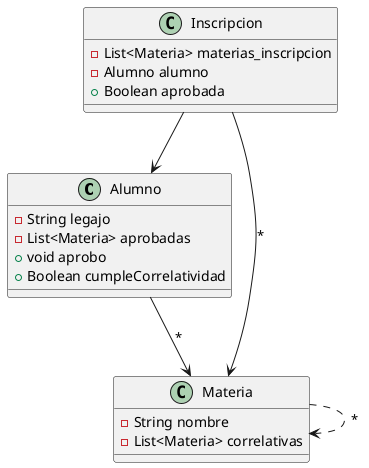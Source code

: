 @startuml
'https://plantuml.com/class-diagram



Alumno --> Materia : "*"
Materia ..> Materia : "*"
Inscripcion --> Materia : "*"
Inscripcion --> Alumno

class Materia {
-String nombre
-List<Materia> correlativas
}

class Alumno {
-String legajo
-List<Materia> aprobadas
+void aprobo
+Boolean cumpleCorrelatividad
}

class Inscripcion {
-List<Materia> materias_inscripcion
-Alumno alumno
+Boolean aprobada
}



@enduml